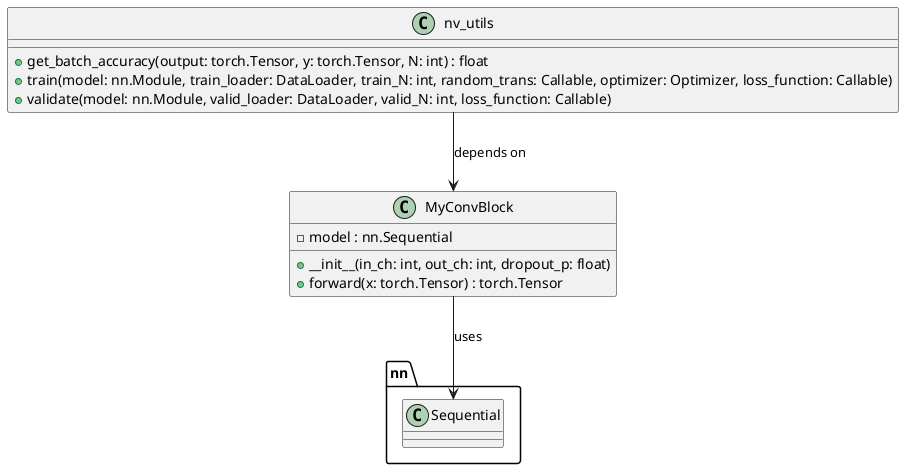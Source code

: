 @startuml 04
class MyConvBlock {
    - model : nn.Sequential
    + __init__(in_ch: int, out_ch: int, dropout_p: float)
    + forward(x: torch.Tensor) : torch.Tensor
}

class nv_utils {
    + get_batch_accuracy(output: torch.Tensor, y: torch.Tensor, N: int) : float
    + train(model: nn.Module, train_loader: DataLoader, train_N: int, random_trans: Callable, optimizer: Optimizer, loss_function: Callable)
    + validate(model: nn.Module, valid_loader: DataLoader, valid_N: int, loss_function: Callable)
}

MyConvBlock --> nn.Sequential : uses
nv_utils --> MyConvBlock : depends on
@enduml